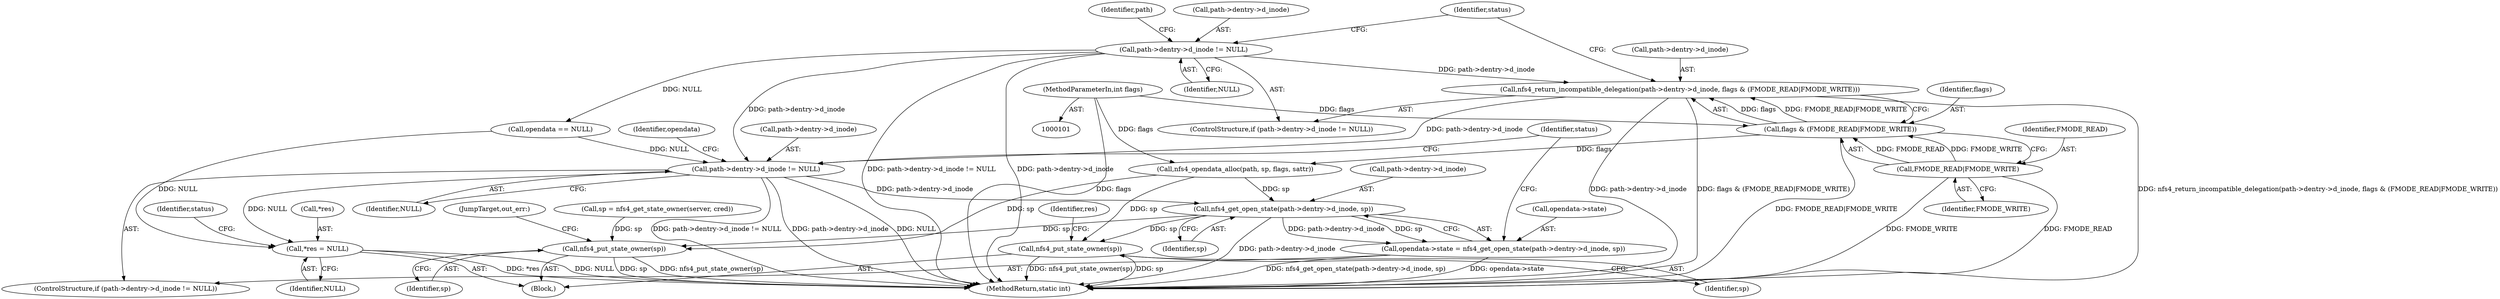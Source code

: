 digraph "1_linux_dc0b027dfadfcb8a5504f7d8052754bf8d501ab9_1@pointer" {
"1000153" [label="(Call,nfs4_return_incompatible_delegation(path->dentry->d_inode, flags & (FMODE_READ|FMODE_WRITE)))"];
"1000146" [label="(Call,path->dentry->d_inode != NULL)"];
"1000159" [label="(Call,flags & (FMODE_READ|FMODE_WRITE))"];
"1000104" [label="(MethodParameterIn,int flags)"];
"1000161" [label="(Call,FMODE_READ|FMODE_WRITE)"];
"1000181" [label="(Call,path->dentry->d_inode != NULL)"];
"1000192" [label="(Call,nfs4_get_open_state(path->dentry->d_inode, sp))"];
"1000188" [label="(Call,opendata->state = nfs4_get_open_state(path->dentry->d_inode, sp))"];
"1000233" [label="(Call,nfs4_put_state_owner(sp))"];
"1000245" [label="(Call,nfs4_put_state_owner(sp))"];
"1000248" [label="(Call,*res = NULL)"];
"1000251" [label="(Identifier,NULL)"];
"1000160" [label="(Identifier,flags)"];
"1000246" [label="(Identifier,sp)"];
"1000198" [label="(Identifier,sp)"];
"1000104" [label="(MethodParameterIn,int flags)"];
"1000249" [label="(Call,*res)"];
"1000156" [label="(Identifier,path)"];
"1000146" [label="(Call,path->dentry->d_inode != NULL)"];
"1000163" [label="(Identifier,FMODE_WRITE)"];
"1000245" [label="(Call,nfs4_put_state_owner(sp))"];
"1000187" [label="(Identifier,NULL)"];
"1000161" [label="(Call,FMODE_READ|FMODE_WRITE)"];
"1000127" [label="(Call,sp = nfs4_get_state_owner(server, cred))"];
"1000162" [label="(Identifier,FMODE_READ)"];
"1000176" [label="(Call,opendata == NULL)"];
"1000108" [label="(Block,)"];
"1000189" [label="(Call,opendata->state)"];
"1000247" [label="(JumpTarget,out_err:)"];
"1000192" [label="(Call,nfs4_get_open_state(path->dentry->d_inode, sp))"];
"1000170" [label="(Call,nfs4_opendata_alloc(path, sp, flags, sattr))"];
"1000165" [label="(Identifier,status)"];
"1000188" [label="(Call,opendata->state = nfs4_get_open_state(path->dentry->d_inode, sp))"];
"1000181" [label="(Call,path->dentry->d_inode != NULL)"];
"1000154" [label="(Call,path->dentry->d_inode)"];
"1000200" [label="(Identifier,status)"];
"1000254" [label="(MethodReturn,static int)"];
"1000159" [label="(Call,flags & (FMODE_READ|FMODE_WRITE))"];
"1000190" [label="(Identifier,opendata)"];
"1000182" [label="(Call,path->dentry->d_inode)"];
"1000233" [label="(Call,nfs4_put_state_owner(sp))"];
"1000153" [label="(Call,nfs4_return_incompatible_delegation(path->dentry->d_inode, flags & (FMODE_READ|FMODE_WRITE)))"];
"1000147" [label="(Call,path->dentry->d_inode)"];
"1000145" [label="(ControlStructure,if (path->dentry->d_inode != NULL))"];
"1000180" [label="(ControlStructure,if (path->dentry->d_inode != NULL))"];
"1000193" [label="(Call,path->dentry->d_inode)"];
"1000152" [label="(Identifier,NULL)"];
"1000253" [label="(Identifier,status)"];
"1000237" [label="(Identifier,res)"];
"1000234" [label="(Identifier,sp)"];
"1000248" [label="(Call,*res = NULL)"];
"1000153" -> "1000145"  [label="AST: "];
"1000153" -> "1000159"  [label="CFG: "];
"1000154" -> "1000153"  [label="AST: "];
"1000159" -> "1000153"  [label="AST: "];
"1000165" -> "1000153"  [label="CFG: "];
"1000153" -> "1000254"  [label="DDG: path->dentry->d_inode"];
"1000153" -> "1000254"  [label="DDG: flags & (FMODE_READ|FMODE_WRITE)"];
"1000153" -> "1000254"  [label="DDG: nfs4_return_incompatible_delegation(path->dentry->d_inode, flags & (FMODE_READ|FMODE_WRITE))"];
"1000146" -> "1000153"  [label="DDG: path->dentry->d_inode"];
"1000159" -> "1000153"  [label="DDG: flags"];
"1000159" -> "1000153"  [label="DDG: FMODE_READ|FMODE_WRITE"];
"1000153" -> "1000181"  [label="DDG: path->dentry->d_inode"];
"1000146" -> "1000145"  [label="AST: "];
"1000146" -> "1000152"  [label="CFG: "];
"1000147" -> "1000146"  [label="AST: "];
"1000152" -> "1000146"  [label="AST: "];
"1000156" -> "1000146"  [label="CFG: "];
"1000165" -> "1000146"  [label="CFG: "];
"1000146" -> "1000254"  [label="DDG: path->dentry->d_inode != NULL"];
"1000146" -> "1000254"  [label="DDG: path->dentry->d_inode"];
"1000146" -> "1000176"  [label="DDG: NULL"];
"1000146" -> "1000181"  [label="DDG: path->dentry->d_inode"];
"1000159" -> "1000161"  [label="CFG: "];
"1000160" -> "1000159"  [label="AST: "];
"1000161" -> "1000159"  [label="AST: "];
"1000159" -> "1000254"  [label="DDG: FMODE_READ|FMODE_WRITE"];
"1000104" -> "1000159"  [label="DDG: flags"];
"1000161" -> "1000159"  [label="DDG: FMODE_READ"];
"1000161" -> "1000159"  [label="DDG: FMODE_WRITE"];
"1000159" -> "1000170"  [label="DDG: flags"];
"1000104" -> "1000101"  [label="AST: "];
"1000104" -> "1000254"  [label="DDG: flags"];
"1000104" -> "1000170"  [label="DDG: flags"];
"1000161" -> "1000163"  [label="CFG: "];
"1000162" -> "1000161"  [label="AST: "];
"1000163" -> "1000161"  [label="AST: "];
"1000161" -> "1000254"  [label="DDG: FMODE_WRITE"];
"1000161" -> "1000254"  [label="DDG: FMODE_READ"];
"1000181" -> "1000180"  [label="AST: "];
"1000181" -> "1000187"  [label="CFG: "];
"1000182" -> "1000181"  [label="AST: "];
"1000187" -> "1000181"  [label="AST: "];
"1000190" -> "1000181"  [label="CFG: "];
"1000200" -> "1000181"  [label="CFG: "];
"1000181" -> "1000254"  [label="DDG: path->dentry->d_inode != NULL"];
"1000181" -> "1000254"  [label="DDG: path->dentry->d_inode"];
"1000181" -> "1000254"  [label="DDG: NULL"];
"1000176" -> "1000181"  [label="DDG: NULL"];
"1000181" -> "1000192"  [label="DDG: path->dentry->d_inode"];
"1000181" -> "1000248"  [label="DDG: NULL"];
"1000192" -> "1000188"  [label="AST: "];
"1000192" -> "1000198"  [label="CFG: "];
"1000193" -> "1000192"  [label="AST: "];
"1000198" -> "1000192"  [label="AST: "];
"1000188" -> "1000192"  [label="CFG: "];
"1000192" -> "1000254"  [label="DDG: path->dentry->d_inode"];
"1000192" -> "1000188"  [label="DDG: path->dentry->d_inode"];
"1000192" -> "1000188"  [label="DDG: sp"];
"1000170" -> "1000192"  [label="DDG: sp"];
"1000192" -> "1000233"  [label="DDG: sp"];
"1000192" -> "1000245"  [label="DDG: sp"];
"1000188" -> "1000180"  [label="AST: "];
"1000189" -> "1000188"  [label="AST: "];
"1000200" -> "1000188"  [label="CFG: "];
"1000188" -> "1000254"  [label="DDG: opendata->state"];
"1000188" -> "1000254"  [label="DDG: nfs4_get_open_state(path->dentry->d_inode, sp)"];
"1000233" -> "1000108"  [label="AST: "];
"1000233" -> "1000234"  [label="CFG: "];
"1000234" -> "1000233"  [label="AST: "];
"1000237" -> "1000233"  [label="CFG: "];
"1000233" -> "1000254"  [label="DDG: nfs4_put_state_owner(sp)"];
"1000233" -> "1000254"  [label="DDG: sp"];
"1000170" -> "1000233"  [label="DDG: sp"];
"1000245" -> "1000108"  [label="AST: "];
"1000245" -> "1000246"  [label="CFG: "];
"1000246" -> "1000245"  [label="AST: "];
"1000247" -> "1000245"  [label="CFG: "];
"1000245" -> "1000254"  [label="DDG: nfs4_put_state_owner(sp)"];
"1000245" -> "1000254"  [label="DDG: sp"];
"1000170" -> "1000245"  [label="DDG: sp"];
"1000127" -> "1000245"  [label="DDG: sp"];
"1000248" -> "1000108"  [label="AST: "];
"1000248" -> "1000251"  [label="CFG: "];
"1000249" -> "1000248"  [label="AST: "];
"1000251" -> "1000248"  [label="AST: "];
"1000253" -> "1000248"  [label="CFG: "];
"1000248" -> "1000254"  [label="DDG: NULL"];
"1000248" -> "1000254"  [label="DDG: *res"];
"1000176" -> "1000248"  [label="DDG: NULL"];
}
